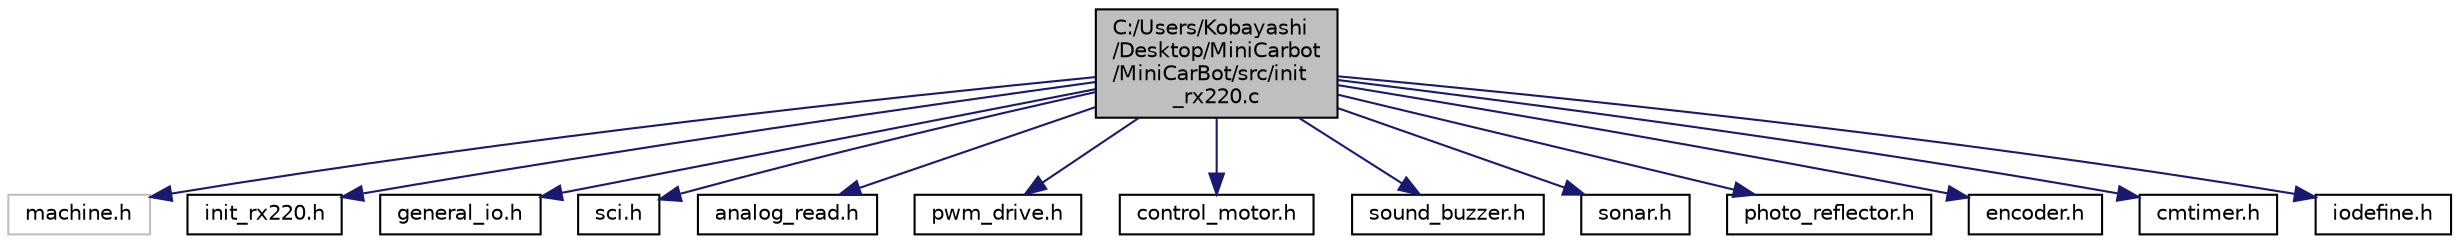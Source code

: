 digraph "C:/Users/Kobayashi/Desktop/MiniCarbot/MiniCarBot/src/init_rx220.c"
{
 // LATEX_PDF_SIZE
  edge [fontname="Helvetica",fontsize="10",labelfontname="Helvetica",labelfontsize="10"];
  node [fontname="Helvetica",fontsize="10",shape=record];
  Node1 [label="C:/Users/Kobayashi\l/Desktop/MiniCarbot\l/MiniCarBot/src/init\l_rx220.c",height=0.2,width=0.4,color="black", fillcolor="grey75", style="filled", fontcolor="black",tooltip=" "];
  Node1 -> Node2 [color="midnightblue",fontsize="10",style="solid",fontname="Helvetica"];
  Node2 [label="machine.h",height=0.2,width=0.4,color="grey75", fillcolor="white", style="filled",tooltip=" "];
  Node1 -> Node3 [color="midnightblue",fontsize="10",style="solid",fontname="Helvetica"];
  Node3 [label="init_rx220.h",height=0.2,width=0.4,color="black", fillcolor="white", style="filled",URL="$init__rx220_8h.html",tooltip=" "];
  Node1 -> Node4 [color="midnightblue",fontsize="10",style="solid",fontname="Helvetica"];
  Node4 [label="general_io.h",height=0.2,width=0.4,color="black", fillcolor="white", style="filled",URL="$general__io_8h.html",tooltip="汎用ポートのON/OFF出力"];
  Node1 -> Node5 [color="midnightblue",fontsize="10",style="solid",fontname="Helvetica"];
  Node5 [label="sci.h",height=0.2,width=0.4,color="black", fillcolor="white", style="filled",URL="$sci_8h.html",tooltip="RS232によるシリアル通信。RX220からの出力のみ実装"];
  Node1 -> Node6 [color="midnightblue",fontsize="10",style="solid",fontname="Helvetica"];
  Node6 [label="analog_read.h",height=0.2,width=0.4,color="black", fillcolor="white", style="filled",URL="$analog__read_8h.html",tooltip="フォトトランジスタとバッテリ電圧をAD取得"];
  Node1 -> Node7 [color="midnightblue",fontsize="10",style="solid",fontname="Helvetica"];
  Node7 [label="pwm_drive.h",height=0.2,width=0.4,color="black", fillcolor="white", style="filled",URL="$pwm__drive_8h.html",tooltip="左車輪モータと右車輪モータのPWM駆動"];
  Node1 -> Node8 [color="midnightblue",fontsize="10",style="solid",fontname="Helvetica"];
  Node8 [label="control_motor.h",height=0.2,width=0.4,color="black", fillcolor="white", style="filled",URL="$control__motor_8h.html",tooltip="モータ駆動用PWM出力。エンコーダカウント取得。 これらを使用した、モータ回転数制御。"];
  Node1 -> Node9 [color="midnightblue",fontsize="10",style="solid",fontname="Helvetica"];
  Node9 [label="sound_buzzer.h",height=0.2,width=0.4,color="black", fillcolor="white", style="filled",URL="$sound__buzzer_8h.html",tooltip="ブザーを駆動するための周波数可変の矩形波出力"];
  Node1 -> Node10 [color="midnightblue",fontsize="10",style="solid",fontname="Helvetica"];
  Node10 [label="sonar.h",height=0.2,width=0.4,color="black", fillcolor="white", style="filled",URL="$sonar_8h.html",tooltip="超音波センサ(HC-SR04)による距離計測"];
  Node1 -> Node11 [color="midnightblue",fontsize="10",style="solid",fontname="Helvetica"];
  Node11 [label="photo_reflector.h",height=0.2,width=0.4,color="black", fillcolor="white", style="filled",URL="$photo__reflector_8h.html",tooltip=" "];
  Node1 -> Node12 [color="midnightblue",fontsize="10",style="solid",fontname="Helvetica"];
  Node12 [label="encoder.h",height=0.2,width=0.4,color="black", fillcolor="white", style="filled",URL="$encoder_8h.html",tooltip="左モータと右モータのエンコーダカウントを取得"];
  Node1 -> Node13 [color="midnightblue",fontsize="10",style="solid",fontname="Helvetica"];
  Node13 [label="cmtimer.h",height=0.2,width=0.4,color="black", fillcolor="white", style="filled",URL="$cmtimer_8h.html",tooltip="コンペアマッチタイマの設定"];
  Node1 -> Node14 [color="midnightblue",fontsize="10",style="solid",fontname="Helvetica"];
  Node14 [label="iodefine.h",height=0.2,width=0.4,color="black", fillcolor="white", style="filled",URL="$iodefine_8h.html",tooltip=" "];
}
